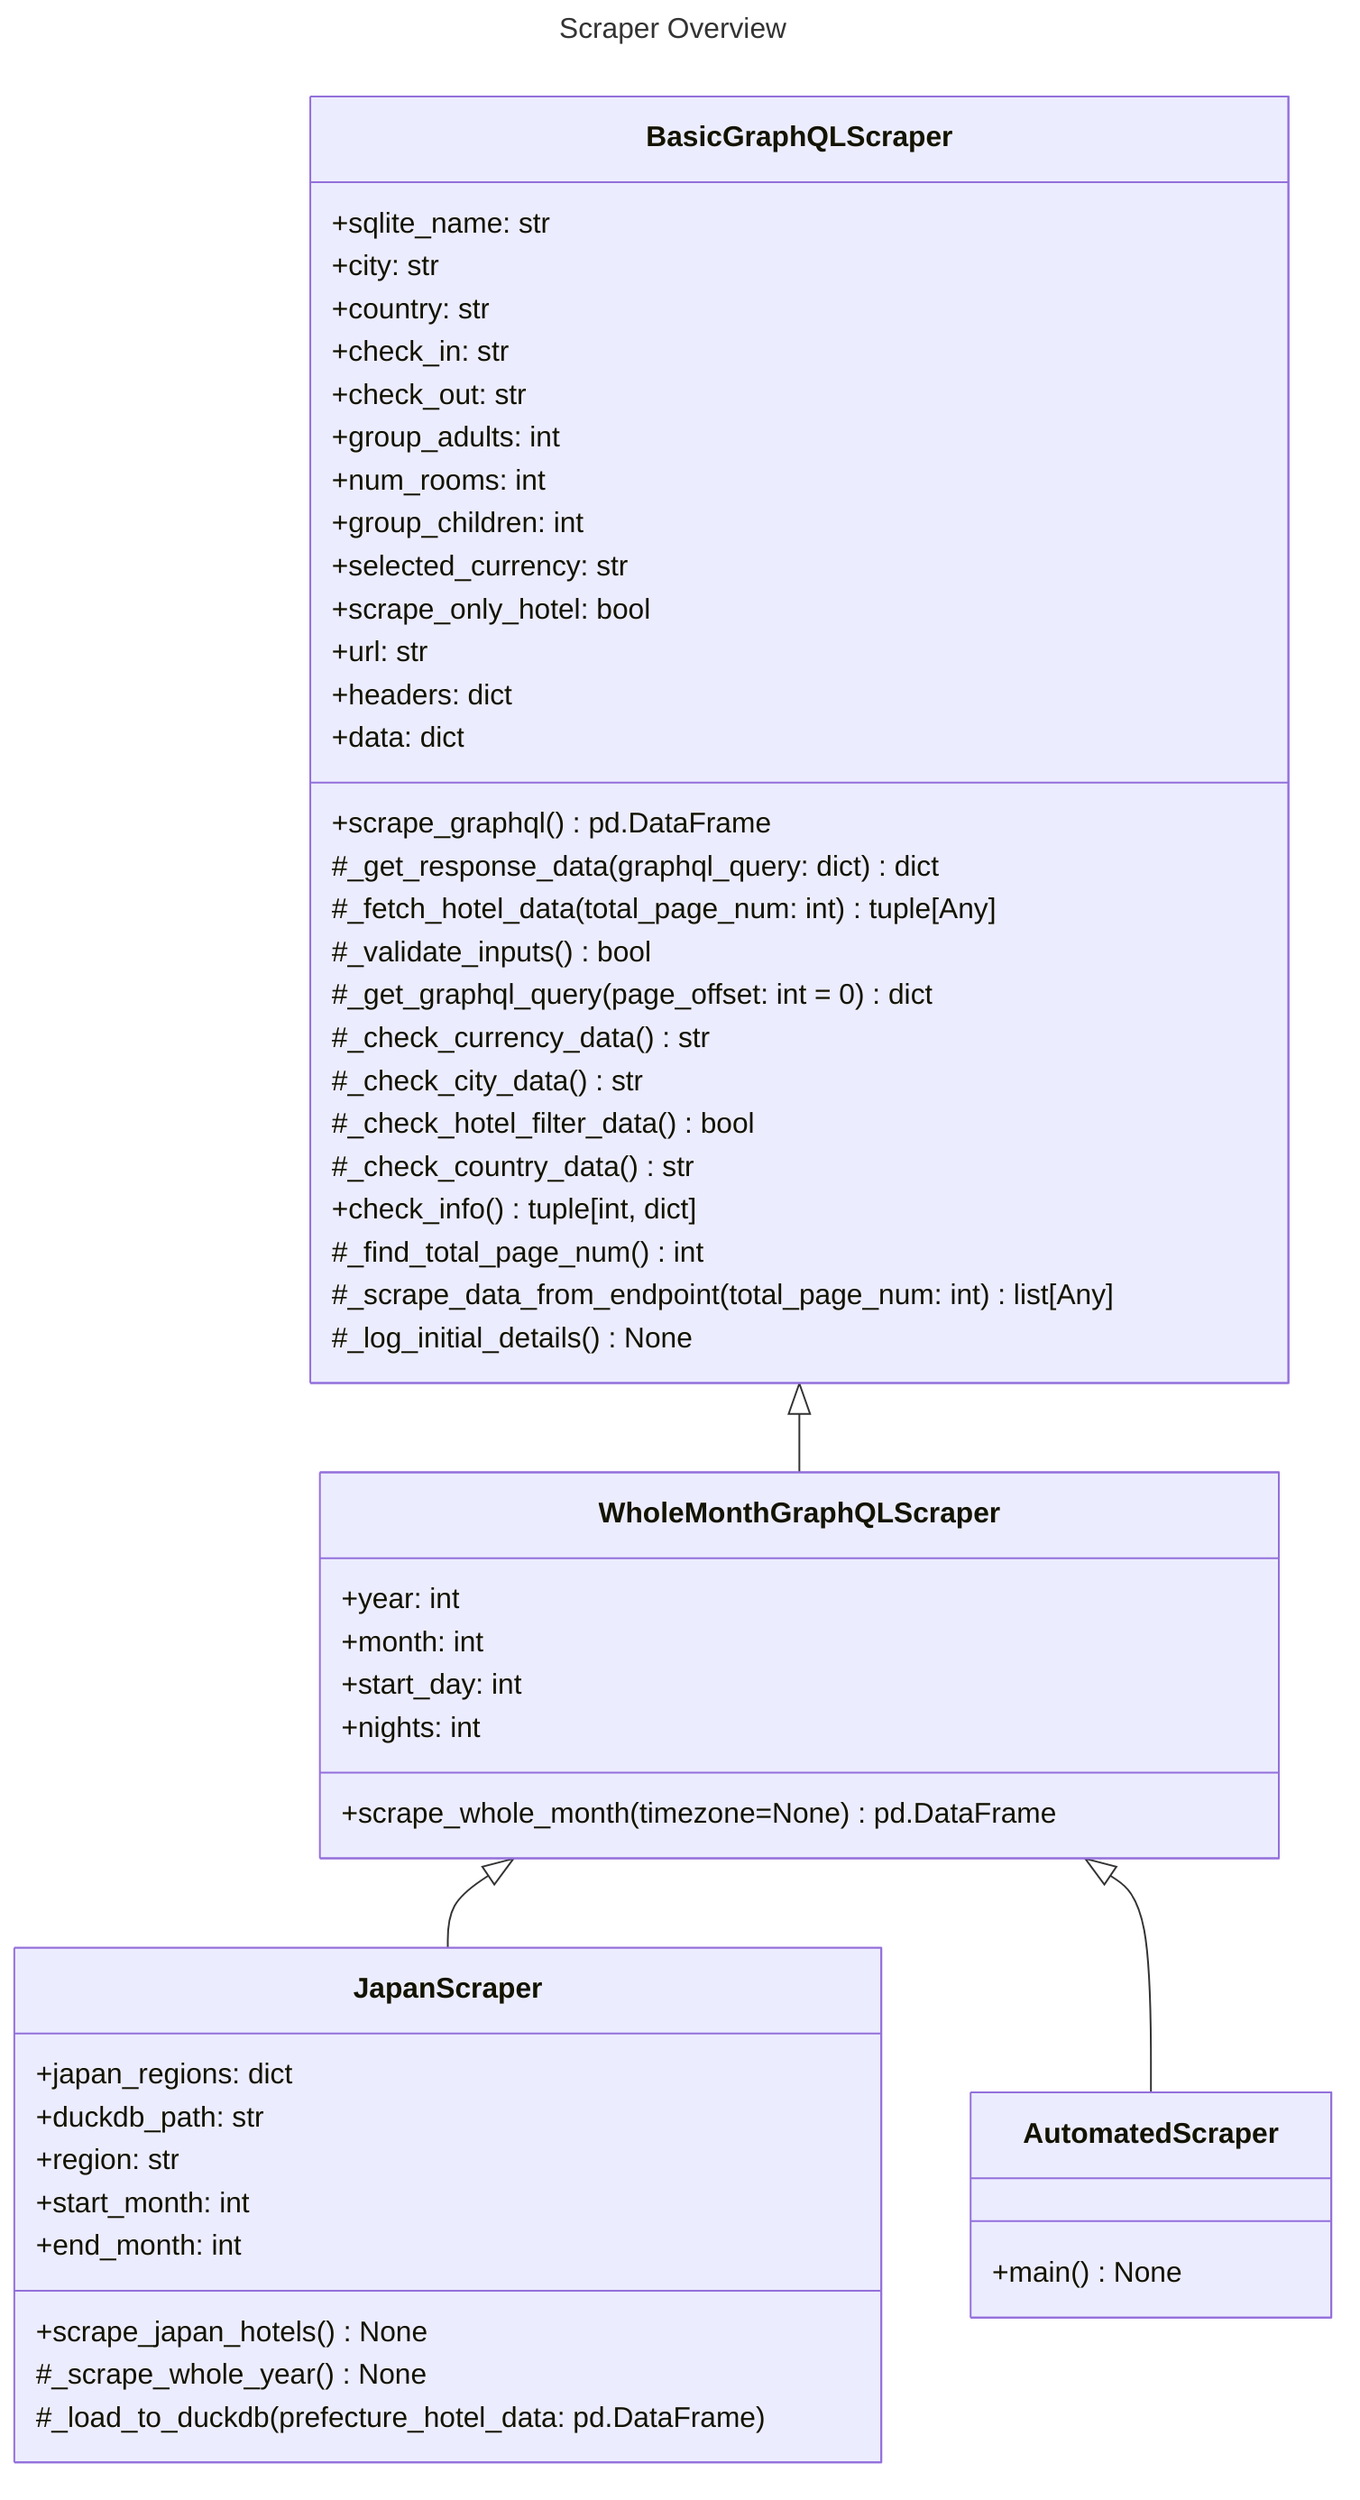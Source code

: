 ---
title: Scraper Overview
---
classDiagram
    class BasicGraphQLScraper {
        +sqlite_name: str
        +city: str
        +country: str
        +check_in: str
        +check_out: str
        +group_adults: int
        +num_rooms: int
        +group_children: int
        +selected_currency: str
        +scrape_only_hotel: bool
        +url: str
        +headers: dict
        +data: dict
        +scrape_graphql() pd.DataFrame
        #_get_response_data(graphql_query: dict) dict
        #_fetch_hotel_data(total_page_num: int) tuple[Any]
        #_validate_inputs() bool
        #_get_graphql_query(page_offset: int = 0) dict
        #_check_currency_data() str
        #_check_city_data() str
        #_check_hotel_filter_data() bool
        #_check_country_data() str
        +check_info() tuple[int, dict]
        #_find_total_page_num() int
        #_scrape_data_from_endpoint(total_page_num: int) list[Any]
        #_log_initial_details() None
    }


    class WholeMonthGraphQLScraper {
        +year: int
        +month: int
        +start_day: int
        +nights: int

        +scrape_whole_month(timezone=None) pd.DataFrame
    }

    class JapanScraper {
        +japan_regions: dict
        +duckdb_path: str
        +region: str
        +start_month: int
        +end_month: int

        +scrape_japan_hotels() None
        #_scrape_whole_year() None
        #_load_to_duckdb(prefecture_hotel_data: pd.DataFrame)
    }

    class AutomatedScraper {
        +main() None
    }

    BasicGraphQLScraper <|-- WholeMonthGraphQLScraper
    WholeMonthGraphQLScraper <|-- JapanScraper
    WholeMonthGraphQLScraper <|-- AutomatedScraper